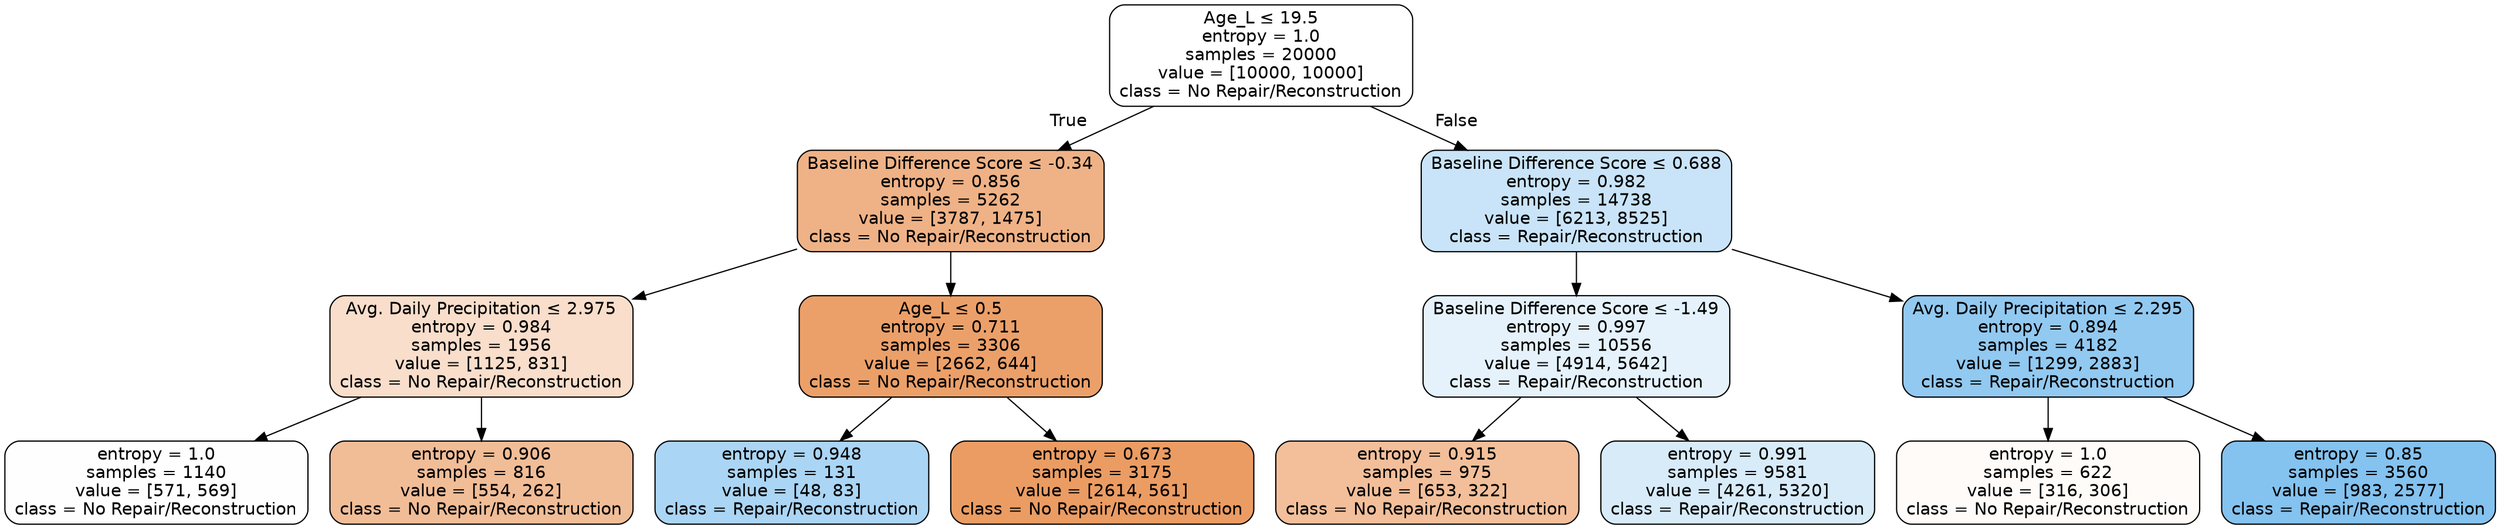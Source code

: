 digraph Tree {
node [shape=box, style="filled, rounded", color="black", fontname=helvetica] ;
edge [fontname=helvetica] ;
0 [label=<Age_L &le; 19.5<br/>entropy = 1.0<br/>samples = 20000<br/>value = [10000, 10000]<br/>class = No Repair/Reconstruction>, fillcolor="#e5813900"] ;
1 [label=<Baseline Difference Score &le; -0.34<br/>entropy = 0.856<br/>samples = 5262<br/>value = [3787, 1475]<br/>class = No Repair/Reconstruction>, fillcolor="#e581399c"] ;
0 -> 1 [labeldistance=2.5, labelangle=45, headlabel="True"] ;
2 [label=<Avg. Daily Precipitation &le; 2.975<br/>entropy = 0.984<br/>samples = 1956<br/>value = [1125, 831]<br/>class = No Repair/Reconstruction>, fillcolor="#e5813943"] ;
1 -> 2 ;
3 [label=<entropy = 1.0<br/>samples = 1140<br/>value = [571, 569]<br/>class = No Repair/Reconstruction>, fillcolor="#e5813901"] ;
2 -> 3 ;
4 [label=<entropy = 0.906<br/>samples = 816<br/>value = [554, 262]<br/>class = No Repair/Reconstruction>, fillcolor="#e5813986"] ;
2 -> 4 ;
5 [label=<Age_L &le; 0.5<br/>entropy = 0.711<br/>samples = 3306<br/>value = [2662, 644]<br/>class = No Repair/Reconstruction>, fillcolor="#e58139c1"] ;
1 -> 5 ;
6 [label=<entropy = 0.948<br/>samples = 131<br/>value = [48, 83]<br/>class = Repair/Reconstruction>, fillcolor="#399de56c"] ;
5 -> 6 ;
7 [label=<entropy = 0.673<br/>samples = 3175<br/>value = [2614, 561]<br/>class = No Repair/Reconstruction>, fillcolor="#e58139c8"] ;
5 -> 7 ;
8 [label=<Baseline Difference Score &le; 0.688<br/>entropy = 0.982<br/>samples = 14738<br/>value = [6213, 8525]<br/>class = Repair/Reconstruction>, fillcolor="#399de545"] ;
0 -> 8 [labeldistance=2.5, labelangle=-45, headlabel="False"] ;
9 [label=<Baseline Difference Score &le; -1.49<br/>entropy = 0.997<br/>samples = 10556<br/>value = [4914, 5642]<br/>class = Repair/Reconstruction>, fillcolor="#399de521"] ;
8 -> 9 ;
10 [label=<entropy = 0.915<br/>samples = 975<br/>value = [653, 322]<br/>class = No Repair/Reconstruction>, fillcolor="#e5813981"] ;
9 -> 10 ;
11 [label=<entropy = 0.991<br/>samples = 9581<br/>value = [4261, 5320]<br/>class = Repair/Reconstruction>, fillcolor="#399de533"] ;
9 -> 11 ;
12 [label=<Avg. Daily Precipitation &le; 2.295<br/>entropy = 0.894<br/>samples = 4182<br/>value = [1299, 2883]<br/>class = Repair/Reconstruction>, fillcolor="#399de58c"] ;
8 -> 12 ;
13 [label=<entropy = 1.0<br/>samples = 622<br/>value = [316, 306]<br/>class = No Repair/Reconstruction>, fillcolor="#e5813908"] ;
12 -> 13 ;
14 [label=<entropy = 0.85<br/>samples = 3560<br/>value = [983, 2577]<br/>class = Repair/Reconstruction>, fillcolor="#399de59e"] ;
12 -> 14 ;
}